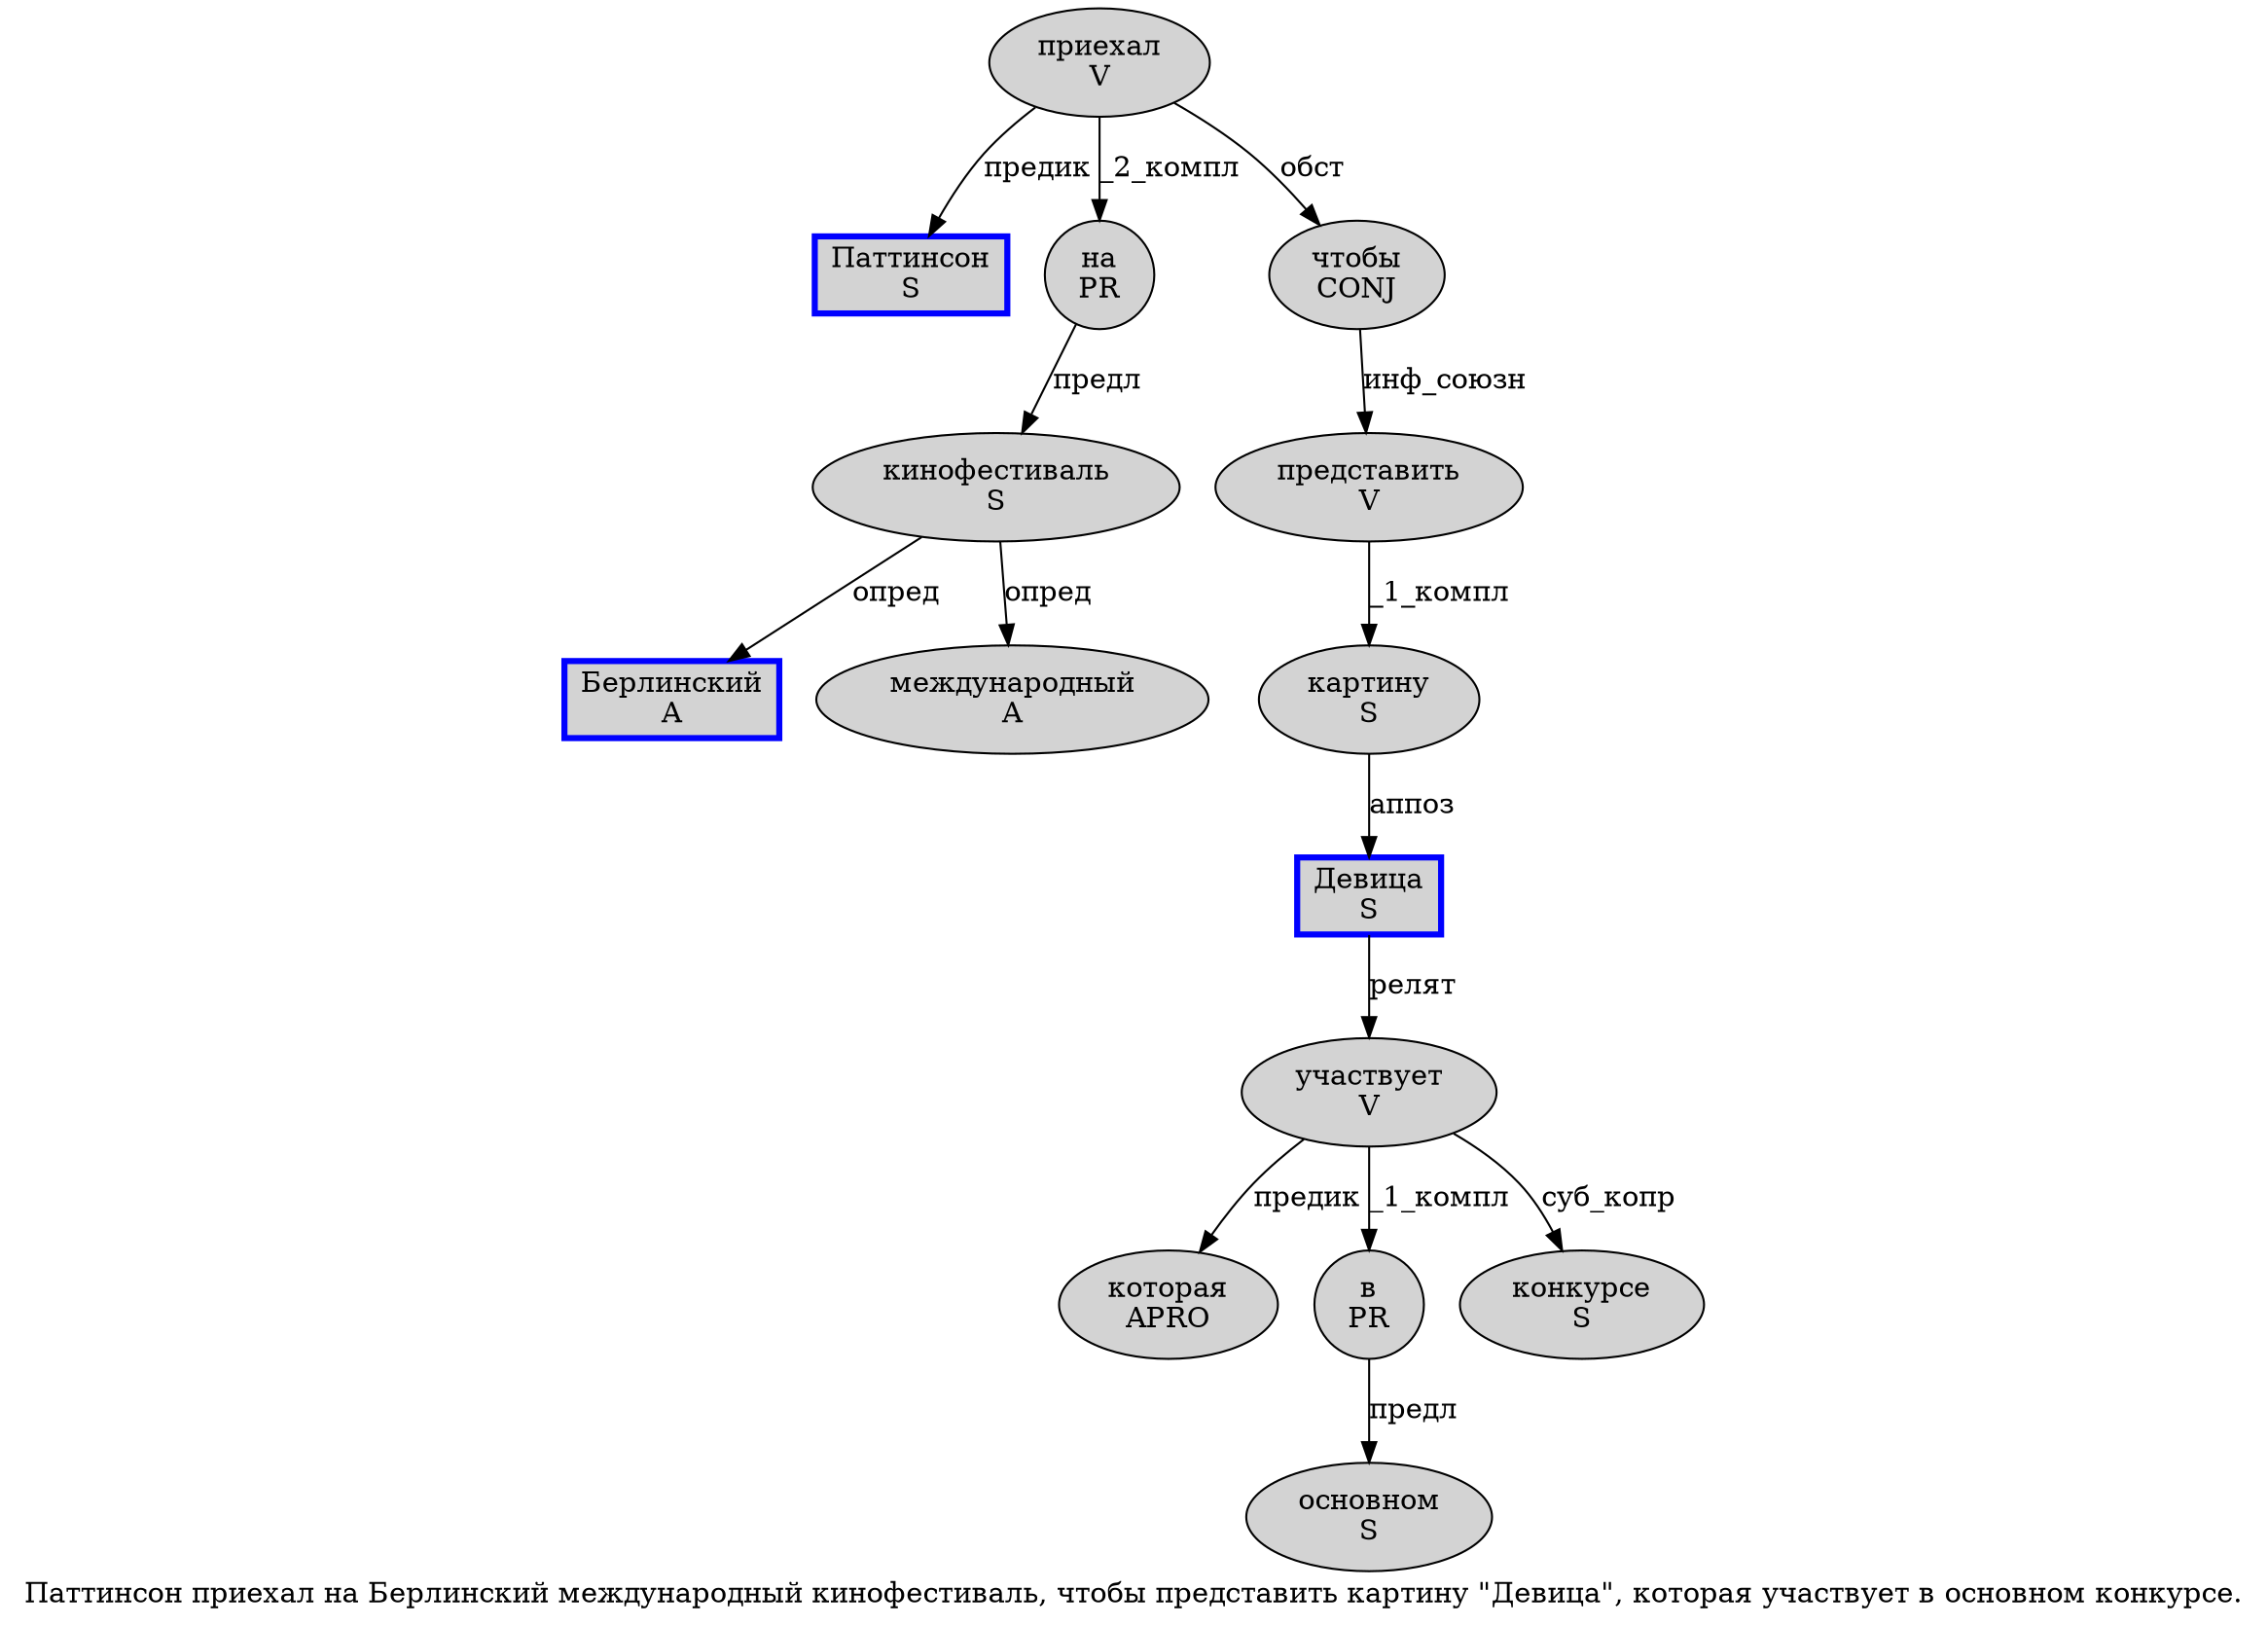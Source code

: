 digraph SENTENCE_679 {
	graph [label="Паттинсон приехал на Берлинский международный кинофестиваль, чтобы представить картину \"Девица\", которая участвует в основном конкурсе."]
	node [style=filled]
		0 [label="Паттинсон
S" color=blue fillcolor=lightgray penwidth=3 shape=box]
		1 [label="приехал
V" color="" fillcolor=lightgray penwidth=1 shape=ellipse]
		2 [label="на
PR" color="" fillcolor=lightgray penwidth=1 shape=ellipse]
		3 [label="Берлинский
A" color=blue fillcolor=lightgray penwidth=3 shape=box]
		4 [label="международный
A" color="" fillcolor=lightgray penwidth=1 shape=ellipse]
		5 [label="кинофестиваль
S" color="" fillcolor=lightgray penwidth=1 shape=ellipse]
		7 [label="чтобы
CONJ" color="" fillcolor=lightgray penwidth=1 shape=ellipse]
		8 [label="представить
V" color="" fillcolor=lightgray penwidth=1 shape=ellipse]
		9 [label="картину
S" color="" fillcolor=lightgray penwidth=1 shape=ellipse]
		11 [label="Девица
S" color=blue fillcolor=lightgray penwidth=3 shape=box]
		14 [label="которая
APRO" color="" fillcolor=lightgray penwidth=1 shape=ellipse]
		15 [label="участвует
V" color="" fillcolor=lightgray penwidth=1 shape=ellipse]
		16 [label="в
PR" color="" fillcolor=lightgray penwidth=1 shape=ellipse]
		17 [label="основном
S" color="" fillcolor=lightgray penwidth=1 shape=ellipse]
		18 [label="конкурсе
S" color="" fillcolor=lightgray penwidth=1 shape=ellipse]
			11 -> 15 [label="релят"]
			16 -> 17 [label="предл"]
			5 -> 3 [label="опред"]
			5 -> 4 [label="опред"]
			15 -> 14 [label="предик"]
			15 -> 16 [label="_1_компл"]
			15 -> 18 [label="суб_копр"]
			9 -> 11 [label="аппоз"]
			2 -> 5 [label="предл"]
			1 -> 0 [label="предик"]
			1 -> 2 [label="_2_компл"]
			1 -> 7 [label="обст"]
			7 -> 8 [label="инф_союзн"]
			8 -> 9 [label="_1_компл"]
}